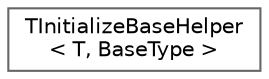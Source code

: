 digraph "Graphical Class Hierarchy"
{
 // INTERACTIVE_SVG=YES
 // LATEX_PDF_SIZE
  bgcolor="transparent";
  edge [fontname=Helvetica,fontsize=10,labelfontname=Helvetica,labelfontsize=10];
  node [fontname=Helvetica,fontsize=10,shape=box,height=0.2,width=0.4];
  rankdir="LR";
  Node0 [id="Node000000",label="TInitializeBaseHelper\l\< T, BaseType \>",height=0.2,width=0.4,color="grey40", fillcolor="white", style="filled",URL="$df/d58/structTInitializeBaseHelper.html",tooltip=" "];
}
